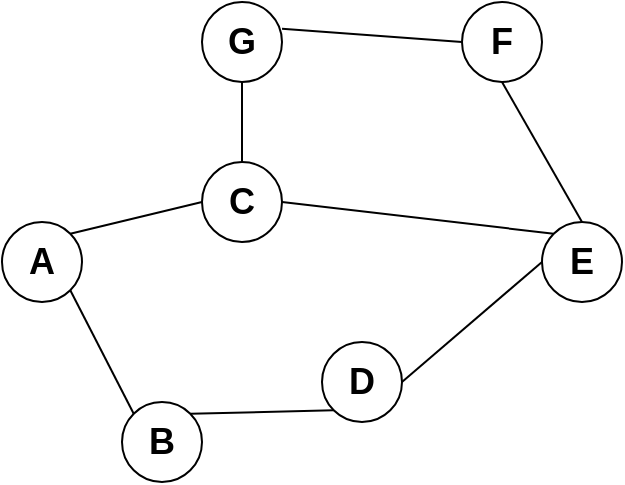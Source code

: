 <mxfile version="12.6.2" type="onedrive"><diagram id="tqFsB8JAgjvpsjyWeB2T" name="Page-1"><mxGraphModel dx="962" dy="574" grid="1" gridSize="10" guides="1" tooltips="1" connect="1" arrows="1" fold="1" page="1" pageScale="1" pageWidth="827" pageHeight="3000" math="0" shadow="0"><root><mxCell id="0"/><mxCell id="1" parent="0"/><mxCell id="qrFuU1NVRbhYna2WnYRj-1" value="G" style="ellipse;whiteSpace=wrap;html=1;aspect=fixed;fontSize=18;fontStyle=1" vertex="1" parent="1"><mxGeometry x="150" y="10" width="40" height="40" as="geometry"/></mxCell><mxCell id="qrFuU1NVRbhYna2WnYRj-2" value="A" style="ellipse;whiteSpace=wrap;html=1;aspect=fixed;fontSize=18;fontStyle=1" vertex="1" parent="1"><mxGeometry x="50" y="120" width="40" height="40" as="geometry"/></mxCell><mxCell id="qrFuU1NVRbhYna2WnYRj-3" value="B" style="ellipse;whiteSpace=wrap;html=1;aspect=fixed;fontSize=18;fontStyle=1" vertex="1" parent="1"><mxGeometry x="110" y="210" width="40" height="40" as="geometry"/></mxCell><mxCell id="qrFuU1NVRbhYna2WnYRj-4" value="D" style="ellipse;whiteSpace=wrap;html=1;aspect=fixed;fontSize=18;fontStyle=1" vertex="1" parent="1"><mxGeometry x="210" y="180" width="40" height="40" as="geometry"/></mxCell><mxCell id="qrFuU1NVRbhYna2WnYRj-5" value="F" style="ellipse;whiteSpace=wrap;html=1;aspect=fixed;fontSize=18;fontStyle=1" vertex="1" parent="1"><mxGeometry x="280" y="10" width="40" height="40" as="geometry"/></mxCell><mxCell id="qrFuU1NVRbhYna2WnYRj-6" value="E" style="ellipse;whiteSpace=wrap;html=1;aspect=fixed;fontSize=18;fontStyle=1" vertex="1" parent="1"><mxGeometry x="320" y="120" width="40" height="40" as="geometry"/></mxCell><mxCell id="qrFuU1NVRbhYna2WnYRj-8" value="" style="endArrow=none;html=1;entryX=1;entryY=1;entryDx=0;entryDy=0;exitX=0;exitY=0;exitDx=0;exitDy=0;" edge="1" parent="1" source="qrFuU1NVRbhYna2WnYRj-3" target="qrFuU1NVRbhYna2WnYRj-2"><mxGeometry width="50" height="50" relative="1" as="geometry"><mxPoint x="80" y="280" as="sourcePoint"/><mxPoint x="130" y="230" as="targetPoint"/></mxGeometry></mxCell><mxCell id="qrFuU1NVRbhYna2WnYRj-9" value="" style="endArrow=none;html=1;entryX=1;entryY=0;entryDx=0;entryDy=0;exitX=0;exitY=0.5;exitDx=0;exitDy=0;" edge="1" parent="1" source="qrFuU1NVRbhYna2WnYRj-17" target="qrFuU1NVRbhYna2WnYRj-2"><mxGeometry width="50" height="50" relative="1" as="geometry"><mxPoint x="155.858" y="185.858" as="sourcePoint"/><mxPoint x="124.142" y="164.142" as="targetPoint"/></mxGeometry></mxCell><mxCell id="qrFuU1NVRbhYna2WnYRj-10" value="" style="endArrow=none;html=1;entryX=1;entryY=0;entryDx=0;entryDy=0;exitX=0;exitY=1;exitDx=0;exitDy=0;" edge="1" parent="1" source="qrFuU1NVRbhYna2WnYRj-4" target="qrFuU1NVRbhYna2WnYRj-3"><mxGeometry width="50" height="50" relative="1" as="geometry"><mxPoint x="175.858" y="84.142" as="sourcePoint"/><mxPoint x="124.142" y="135.858" as="targetPoint"/></mxGeometry></mxCell><mxCell id="qrFuU1NVRbhYna2WnYRj-11" value="" style="endArrow=none;html=1;entryX=1;entryY=0.5;entryDx=0;entryDy=0;exitX=0;exitY=0.5;exitDx=0;exitDy=0;" edge="1" parent="1" source="qrFuU1NVRbhYna2WnYRj-6" target="qrFuU1NVRbhYna2WnYRj-4"><mxGeometry width="50" height="50" relative="1" as="geometry"><mxPoint x="310" y="140" as="sourcePoint"/><mxPoint x="184.142" y="185.858" as="targetPoint"/></mxGeometry></mxCell><mxCell id="qrFuU1NVRbhYna2WnYRj-13" value="" style="endArrow=none;html=1;entryX=0.5;entryY=0;entryDx=0;entryDy=0;exitX=0.5;exitY=1;exitDx=0;exitDy=0;" edge="1" parent="1" source="qrFuU1NVRbhYna2WnYRj-5" target="qrFuU1NVRbhYna2WnYRj-6"><mxGeometry width="50" height="50" relative="1" as="geometry"><mxPoint x="330" y="150" as="sourcePoint"/><mxPoint x="260" y="140" as="targetPoint"/></mxGeometry></mxCell><mxCell id="qrFuU1NVRbhYna2WnYRj-14" value="" style="endArrow=none;html=1;entryX=1;entryY=0.335;entryDx=0;entryDy=0;exitX=0;exitY=0.5;exitDx=0;exitDy=0;entryPerimeter=0;" edge="1" parent="1" source="qrFuU1NVRbhYna2WnYRj-5" target="qrFuU1NVRbhYna2WnYRj-1"><mxGeometry width="50" height="50" relative="1" as="geometry"><mxPoint x="340" y="160" as="sourcePoint"/><mxPoint x="270" y="150" as="targetPoint"/></mxGeometry></mxCell><mxCell id="qrFuU1NVRbhYna2WnYRj-16" value="" style="endArrow=none;html=1;entryX=1;entryY=0.5;entryDx=0;entryDy=0;exitX=0;exitY=0;exitDx=0;exitDy=0;" edge="1" parent="1" source="qrFuU1NVRbhYna2WnYRj-6" target="qrFuU1NVRbhYna2WnYRj-17"><mxGeometry width="50" height="50" relative="1" as="geometry"><mxPoint x="300" y="50" as="sourcePoint"/><mxPoint x="220" y="73.4" as="targetPoint"/></mxGeometry></mxCell><mxCell id="qrFuU1NVRbhYna2WnYRj-17" value="C" style="ellipse;whiteSpace=wrap;html=1;aspect=fixed;fontSize=18;fontStyle=1" vertex="1" parent="1"><mxGeometry x="150" y="90" width="40" height="40" as="geometry"/></mxCell><mxCell id="qrFuU1NVRbhYna2WnYRj-18" value="" style="endArrow=none;html=1;entryX=0.5;entryY=0;entryDx=0;entryDy=0;exitX=0.5;exitY=1;exitDx=0;exitDy=0;" edge="1" parent="1" source="qrFuU1NVRbhYna2WnYRj-1" target="qrFuU1NVRbhYna2WnYRj-17"><mxGeometry width="50" height="50" relative="1" as="geometry"><mxPoint x="335.858" y="135.858" as="sourcePoint"/><mxPoint x="200" y="120" as="targetPoint"/></mxGeometry></mxCell></root></mxGraphModel></diagram></mxfile>